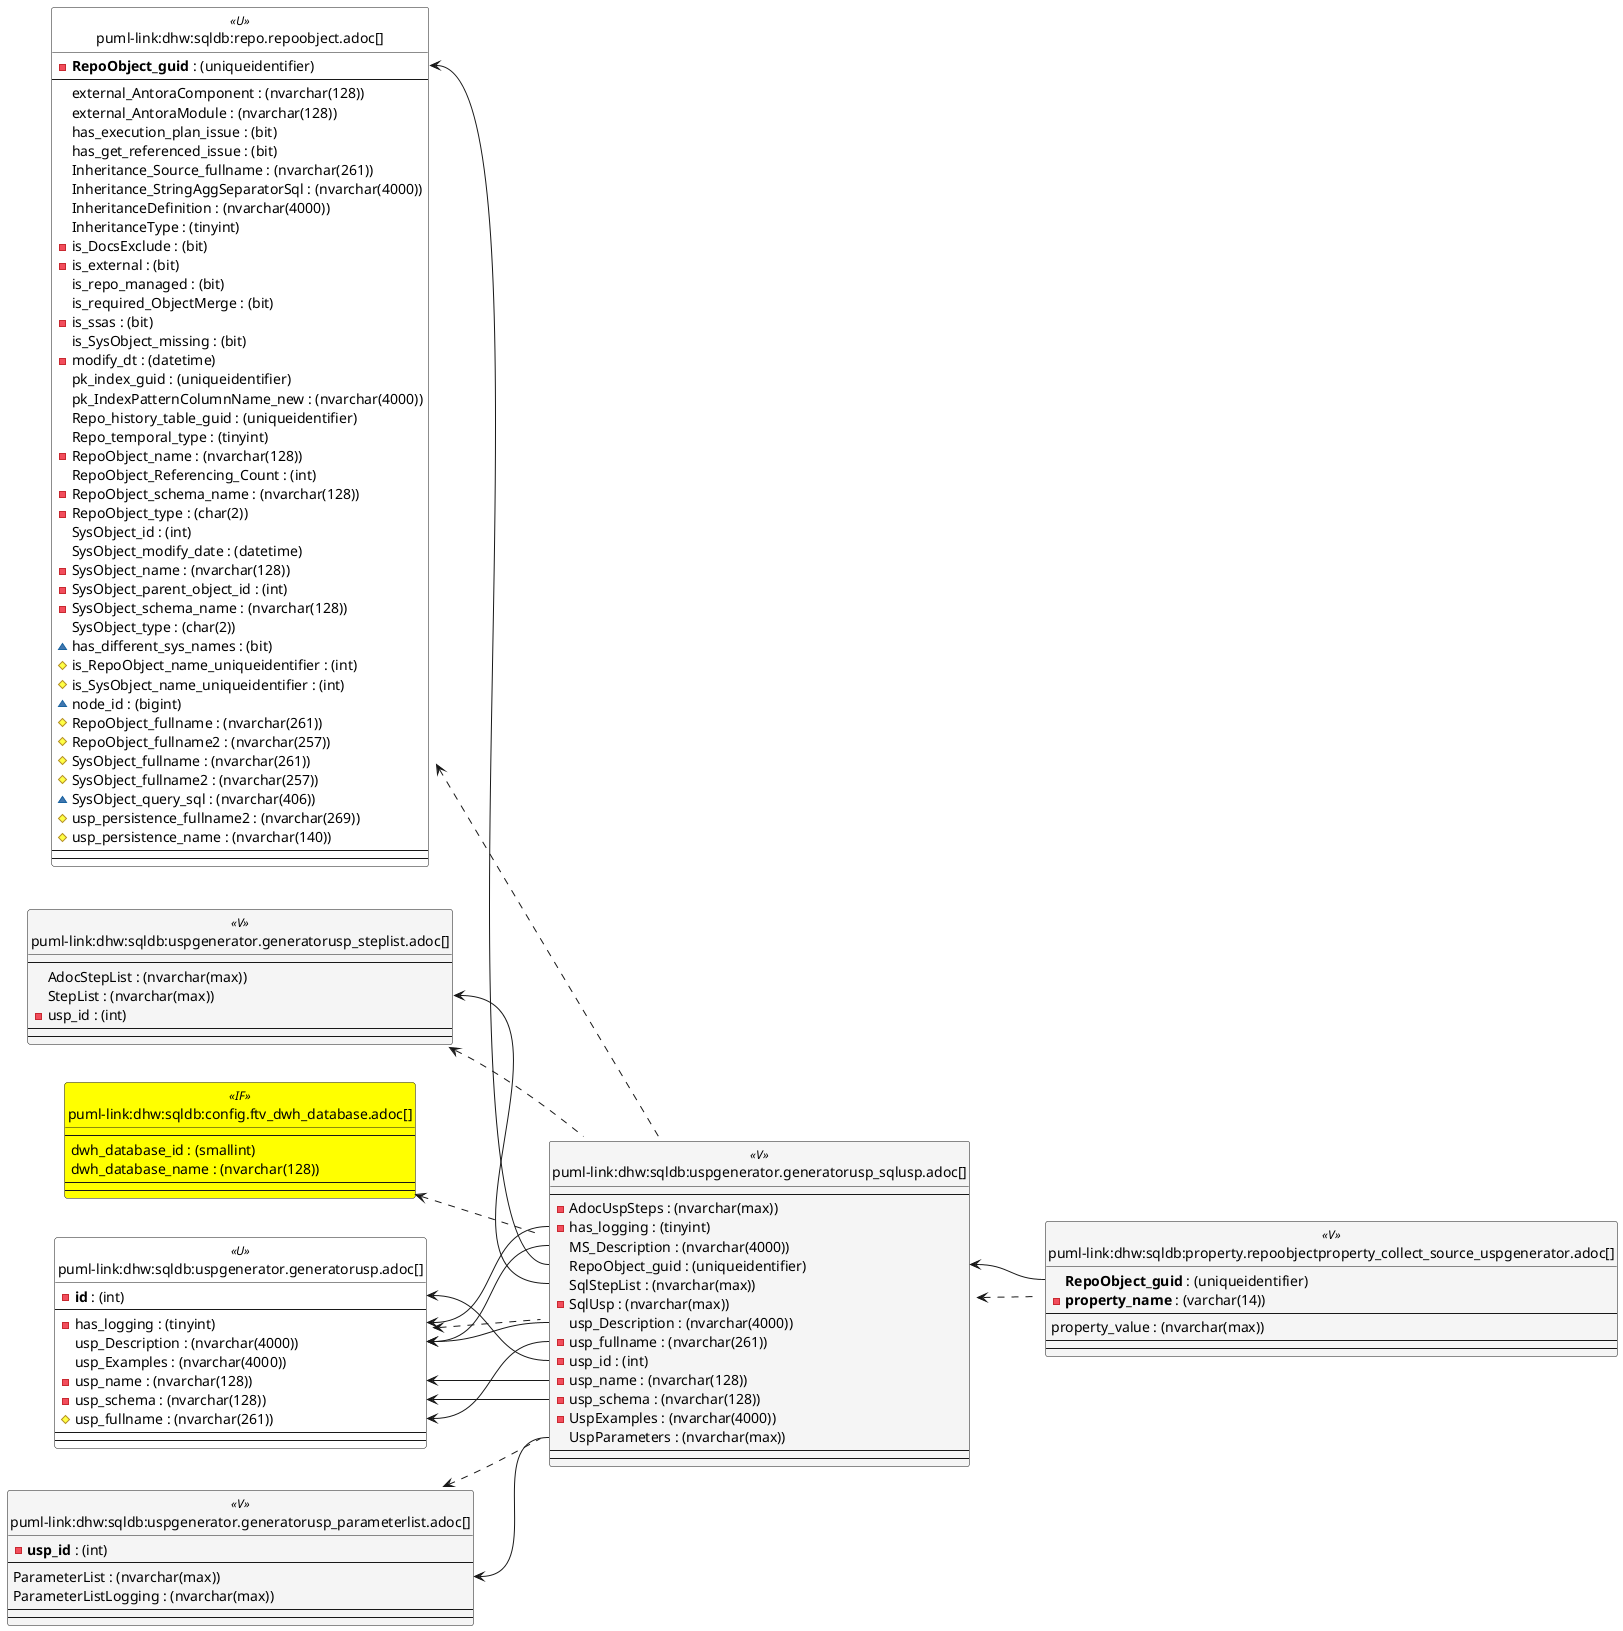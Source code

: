 @startuml
left to right direction
'top to bottom direction
hide circle
'avoide "." issues:
set namespaceSeparator none


skinparam class {
  BackgroundColor White
  BackgroundColor<<FN>> Yellow
  BackgroundColor<<FS>> Yellow
  BackgroundColor<<FT>> LightGray
  BackgroundColor<<IF>> Yellow
  BackgroundColor<<IS>> Yellow
  BackgroundColor<<P>> Aqua
  BackgroundColor<<PC>> Aqua
  BackgroundColor<<SN>> Yellow
  BackgroundColor<<SO>> SlateBlue
  BackgroundColor<<TF>> LightGray
  BackgroundColor<<TR>> Tomato
  BackgroundColor<<U>> White
  BackgroundColor<<V>> WhiteSmoke
  BackgroundColor<<X>> Aqua
  BackgroundColor<<external>> AliceBlue
}


entity "puml-link:dhw:sqldb:config.ftv_dwh_database.adoc[]" as config.ftv_dwh_database << IF >> {
  --
  dwh_database_id : (smallint)
  dwh_database_name : (nvarchar(128))
  --
  --
}

entity "puml-link:dhw:sqldb:property.repoobjectproperty_collect_source_uspgenerator.adoc[]" as property.RepoObjectProperty_Collect_source_uspgenerator << V >> {
  **RepoObject_guid** : (uniqueidentifier)
  - **property_name** : (varchar(14))
  --
  property_value : (nvarchar(max))
  --
  --
}

entity "puml-link:dhw:sqldb:repo.repoobject.adoc[]" as repo.RepoObject << U >> {
  - **RepoObject_guid** : (uniqueidentifier)
  --
  external_AntoraComponent : (nvarchar(128))
  external_AntoraModule : (nvarchar(128))
  has_execution_plan_issue : (bit)
  has_get_referenced_issue : (bit)
  Inheritance_Source_fullname : (nvarchar(261))
  Inheritance_StringAggSeparatorSql : (nvarchar(4000))
  InheritanceDefinition : (nvarchar(4000))
  InheritanceType : (tinyint)
  - is_DocsExclude : (bit)
  - is_external : (bit)
  is_repo_managed : (bit)
  is_required_ObjectMerge : (bit)
  - is_ssas : (bit)
  is_SysObject_missing : (bit)
  - modify_dt : (datetime)
  pk_index_guid : (uniqueidentifier)
  pk_IndexPatternColumnName_new : (nvarchar(4000))
  Repo_history_table_guid : (uniqueidentifier)
  Repo_temporal_type : (tinyint)
  - RepoObject_name : (nvarchar(128))
  RepoObject_Referencing_Count : (int)
  - RepoObject_schema_name : (nvarchar(128))
  - RepoObject_type : (char(2))
  SysObject_id : (int)
  SysObject_modify_date : (datetime)
  - SysObject_name : (nvarchar(128))
  - SysObject_parent_object_id : (int)
  - SysObject_schema_name : (nvarchar(128))
  SysObject_type : (char(2))
  ~ has_different_sys_names : (bit)
  # is_RepoObject_name_uniqueidentifier : (int)
  # is_SysObject_name_uniqueidentifier : (int)
  ~ node_id : (bigint)
  # RepoObject_fullname : (nvarchar(261))
  # RepoObject_fullname2 : (nvarchar(257))
  # SysObject_fullname : (nvarchar(261))
  # SysObject_fullname2 : (nvarchar(257))
  ~ SysObject_query_sql : (nvarchar(406))
  # usp_persistence_fullname2 : (nvarchar(269))
  # usp_persistence_name : (nvarchar(140))
  --
  --
}

entity "puml-link:dhw:sqldb:uspgenerator.generatorusp.adoc[]" as uspgenerator.GeneratorUsp << U >> {
  - **id** : (int)
  --
  - has_logging : (tinyint)
  usp_Description : (nvarchar(4000))
  usp_Examples : (nvarchar(4000))
  - usp_name : (nvarchar(128))
  - usp_schema : (nvarchar(128))
  # usp_fullname : (nvarchar(261))
  --
  --
}

entity "puml-link:dhw:sqldb:uspgenerator.generatorusp_parameterlist.adoc[]" as uspgenerator.GeneratorUsp_ParameterList << V >> {
  - **usp_id** : (int)
  --
  ParameterList : (nvarchar(max))
  ParameterListLogging : (nvarchar(max))
  --
  --
}

entity "puml-link:dhw:sqldb:uspgenerator.generatorusp_sqlusp.adoc[]" as uspgenerator.GeneratorUsp_SqlUsp << V >> {
  --
  - AdocUspSteps : (nvarchar(max))
  - has_logging : (tinyint)
  MS_Description : (nvarchar(4000))
  RepoObject_guid : (uniqueidentifier)
  SqlStepList : (nvarchar(max))
  - SqlUsp : (nvarchar(max))
  usp_Description : (nvarchar(4000))
  - usp_fullname : (nvarchar(261))
  - usp_id : (int)
  - usp_name : (nvarchar(128))
  - usp_schema : (nvarchar(128))
  - UspExamples : (nvarchar(4000))
  UspParameters : (nvarchar(max))
  --
  --
}

entity "puml-link:dhw:sqldb:uspgenerator.generatorusp_steplist.adoc[]" as uspgenerator.GeneratorUsp_StepList << V >> {
  --
  AdocStepList : (nvarchar(max))
  StepList : (nvarchar(max))
  - usp_id : (int)
  --
  --
}

config.ftv_dwh_database <.. uspgenerator.GeneratorUsp_SqlUsp
repo.RepoObject <.. uspgenerator.GeneratorUsp_SqlUsp
uspgenerator.GeneratorUsp <.. uspgenerator.GeneratorUsp_SqlUsp
uspgenerator.GeneratorUsp_ParameterList <.. uspgenerator.GeneratorUsp_SqlUsp
uspgenerator.GeneratorUsp_SqlUsp <.. property.RepoObjectProperty_Collect_source_uspgenerator
uspgenerator.GeneratorUsp_StepList <.. uspgenerator.GeneratorUsp_SqlUsp
"repo.RepoObject::RepoObject_guid" <-- "uspgenerator.GeneratorUsp_SqlUsp::RepoObject_guid"
"uspgenerator.GeneratorUsp::has_logging" <-- "uspgenerator.GeneratorUsp_SqlUsp::has_logging"
"uspgenerator.GeneratorUsp::id" <-- "uspgenerator.GeneratorUsp_SqlUsp::usp_id"
"uspgenerator.GeneratorUsp::usp_Description" <-- "uspgenerator.GeneratorUsp_SqlUsp::usp_Description"
"uspgenerator.GeneratorUsp::usp_Description" <-- "uspgenerator.GeneratorUsp_SqlUsp::MS_Description"
"uspgenerator.GeneratorUsp::usp_fullname" <-- "uspgenerator.GeneratorUsp_SqlUsp::usp_fullname"
"uspgenerator.GeneratorUsp::usp_name" <-- "uspgenerator.GeneratorUsp_SqlUsp::usp_name"
"uspgenerator.GeneratorUsp::usp_schema" <-- "uspgenerator.GeneratorUsp_SqlUsp::usp_schema"
"uspgenerator.GeneratorUsp_ParameterList::ParameterList" <-- "uspgenerator.GeneratorUsp_SqlUsp::UspParameters"
"uspgenerator.GeneratorUsp_SqlUsp::RepoObject_guid" <-- "property.RepoObjectProperty_Collect_source_uspgenerator::RepoObject_guid"
"uspgenerator.GeneratorUsp_StepList::StepList" <-- "uspgenerator.GeneratorUsp_SqlUsp::SqlStepList"
@enduml


